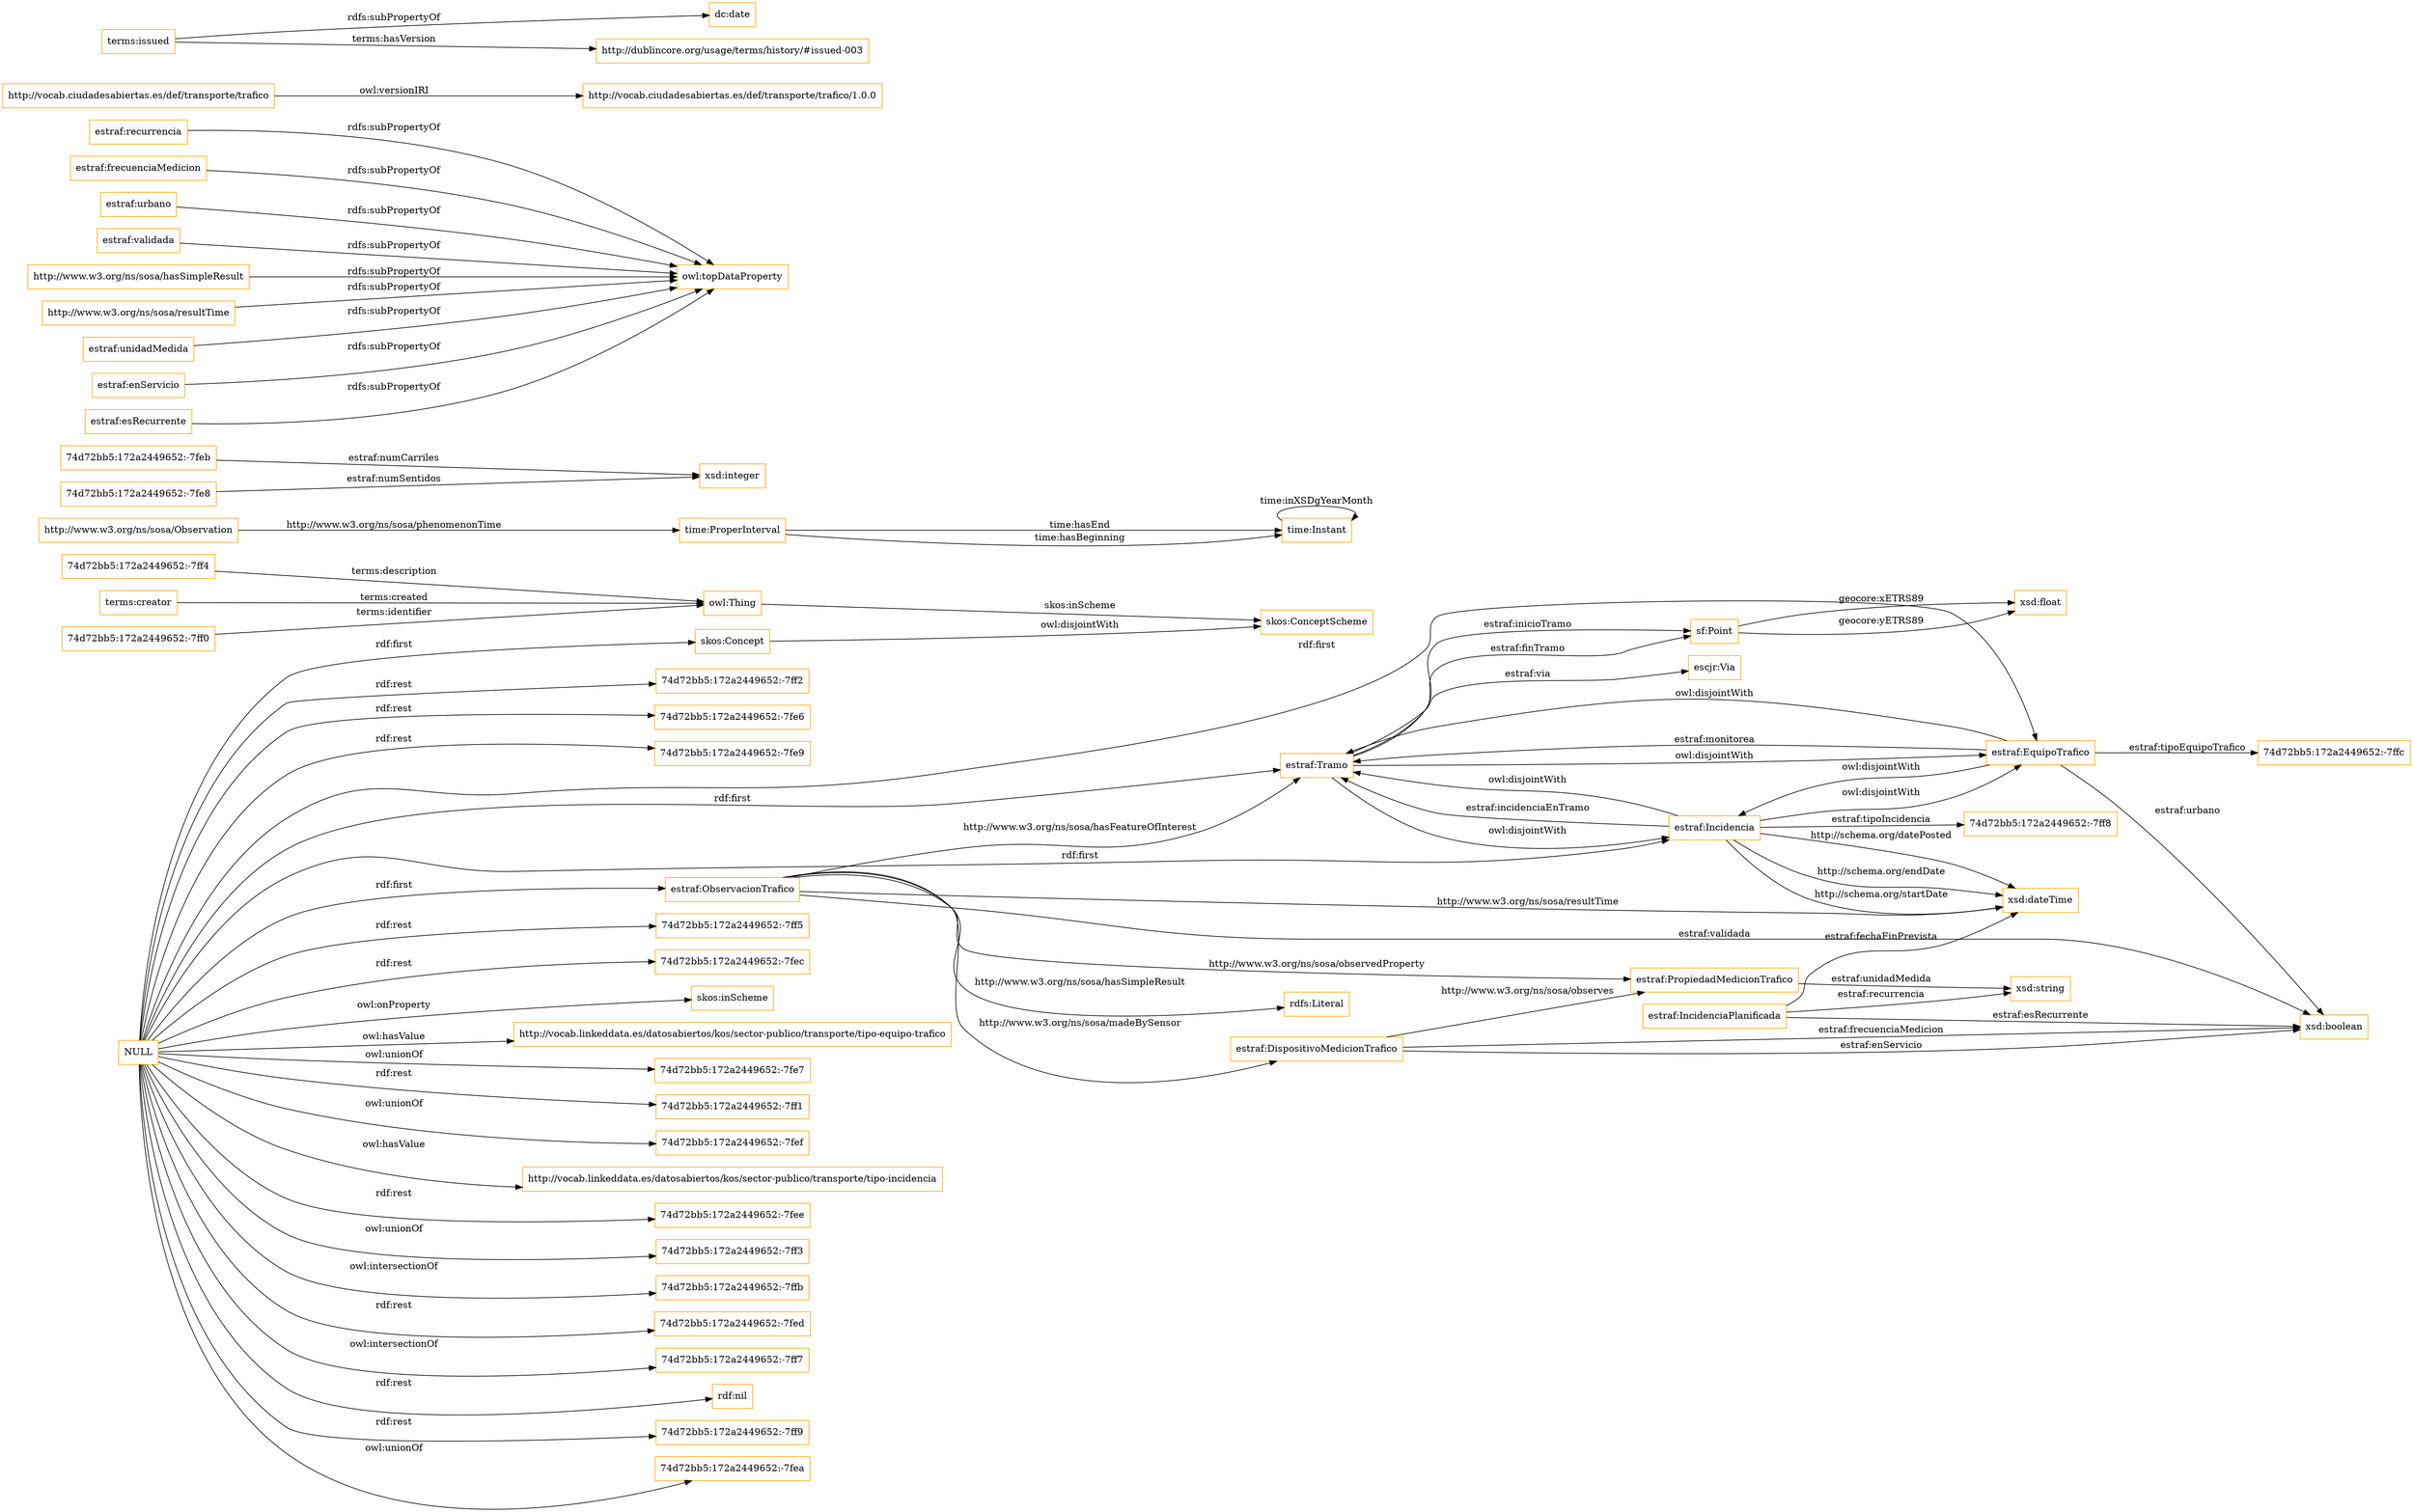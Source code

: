 digraph ar2dtool_diagram { 
rankdir=LR;
size="1501"
node [shape = rectangle, color="orange"]; "estraf:Tramo" "estraf:Incidencia" "74d72bb5:172a2449652:-7ff0" "sf:Point" "time:ProperInterval" "estraf:PropiedadMedicionTrafico" "estraf:EquipoTrafico" "74d72bb5:172a2449652:-7ff8" "http://www.w3.org/ns/sosa/Observation" "74d72bb5:172a2449652:-7feb" "skos:ConceptScheme" "estraf:DispositivoMedicionTrafico" "estraf:IncidenciaPlanificada" "74d72bb5:172a2449652:-7ff4" "skos:Concept" "estraf:ObservacionTrafico" "74d72bb5:172a2449652:-7ffc" "escjr:Via" "time:Instant" "74d72bb5:172a2449652:-7fe8" ; /*classes style*/
	"estraf:recurrencia" -> "owl:topDataProperty" [ label = "rdfs:subPropertyOf" ];
	"http://vocab.ciudadesabiertas.es/def/transporte/trafico" -> "http://vocab.ciudadesabiertas.es/def/transporte/trafico/1.0.0" [ label = "owl:versionIRI" ];
	"estraf:frecuenciaMedicion" -> "owl:topDataProperty" [ label = "rdfs:subPropertyOf" ];
	"estraf:urbano" -> "owl:topDataProperty" [ label = "rdfs:subPropertyOf" ];
	"estraf:Incidencia" -> "estraf:EquipoTrafico" [ label = "owl:disjointWith" ];
	"estraf:Incidencia" -> "estraf:Tramo" [ label = "owl:disjointWith" ];
	"skos:Concept" -> "skos:ConceptScheme" [ label = "owl:disjointWith" ];
	"estraf:validada" -> "owl:topDataProperty" [ label = "rdfs:subPropertyOf" ];
	"http://www.w3.org/ns/sosa/hasSimpleResult" -> "owl:topDataProperty" [ label = "rdfs:subPropertyOf" ];
	"http://www.w3.org/ns/sosa/resultTime" -> "owl:topDataProperty" [ label = "rdfs:subPropertyOf" ];
	"NULL" -> "http://vocab.linkeddata.es/datosabiertos/kos/sector-publico/transporte/tipo-equipo-trafico" [ label = "owl:hasValue" ];
	"NULL" -> "74d72bb5:172a2449652:-7fe7" [ label = "owl:unionOf" ];
	"NULL" -> "74d72bb5:172a2449652:-7ff1" [ label = "rdf:rest" ];
	"NULL" -> "74d72bb5:172a2449652:-7fef" [ label = "owl:unionOf" ];
	"NULL" -> "http://vocab.linkeddata.es/datosabiertos/kos/sector-publico/transporte/tipo-incidencia" [ label = "owl:hasValue" ];
	"NULL" -> "74d72bb5:172a2449652:-7fee" [ label = "rdf:rest" ];
	"NULL" -> "estraf:Tramo" [ label = "rdf:first" ];
	"NULL" -> "estraf:Incidencia" [ label = "rdf:first" ];
	"NULL" -> "74d72bb5:172a2449652:-7ff3" [ label = "owl:unionOf" ];
	"NULL" -> "74d72bb5:172a2449652:-7ffb" [ label = "owl:intersectionOf" ];
	"NULL" -> "skos:Concept" [ label = "rdf:first" ];
	"NULL" -> "74d72bb5:172a2449652:-7fed" [ label = "rdf:rest" ];
	"NULL" -> "74d72bb5:172a2449652:-7ff7" [ label = "owl:intersectionOf" ];
	"NULL" -> "rdf:nil" [ label = "rdf:rest" ];
	"NULL" -> "74d72bb5:172a2449652:-7ff9" [ label = "rdf:rest" ];
	"NULL" -> "74d72bb5:172a2449652:-7fea" [ label = "owl:unionOf" ];
	"NULL" -> "estraf:ObservacionTrafico" [ label = "rdf:first" ];
	"NULL" -> "74d72bb5:172a2449652:-7ff2" [ label = "rdf:rest" ];
	"NULL" -> "74d72bb5:172a2449652:-7fe6" [ label = "rdf:rest" ];
	"NULL" -> "74d72bb5:172a2449652:-7fe9" [ label = "rdf:rest" ];
	"NULL" -> "74d72bb5:172a2449652:-7ff5" [ label = "rdf:rest" ];
	"NULL" -> "estraf:EquipoTrafico" [ label = "rdf:first" ];
	"NULL" -> "74d72bb5:172a2449652:-7fec" [ label = "rdf:rest" ];
	"NULL" -> "skos:inScheme" [ label = "owl:onProperty" ];
	"estraf:Tramo" -> "estraf:Incidencia" [ label = "owl:disjointWith" ];
	"estraf:Tramo" -> "estraf:EquipoTrafico" [ label = "owl:disjointWith" ];
	"terms:issued" -> "dc:date" [ label = "rdfs:subPropertyOf" ];
	"terms:issued" -> "http://dublincore.org/usage/terms/history/#issued-003" [ label = "terms:hasVersion" ];
	"estraf:EquipoTrafico" -> "estraf:Incidencia" [ label = "owl:disjointWith" ];
	"estraf:EquipoTrafico" -> "estraf:Tramo" [ label = "owl:disjointWith" ];
	"estraf:unidadMedida" -> "owl:topDataProperty" [ label = "rdfs:subPropertyOf" ];
	"estraf:enServicio" -> "owl:topDataProperty" [ label = "rdfs:subPropertyOf" ];
	"estraf:esRecurrente" -> "owl:topDataProperty" [ label = "rdfs:subPropertyOf" ];
	"estraf:Incidencia" -> "xsd:dateTime" [ label = "http://schema.org/startDate" ];
	"estraf:Tramo" -> "sf:Point" [ label = "estraf:finTramo" ];
	"time:ProperInterval" -> "time:Instant" [ label = "time:hasEnd" ];
	"time:ProperInterval" -> "time:Instant" [ label = "time:hasBeginning" ];
	"74d72bb5:172a2449652:-7ff4" -> "owl:Thing" [ label = "terms:description" ];
	"estraf:ObservacionTrafico" -> "estraf:PropiedadMedicionTrafico" [ label = "http://www.w3.org/ns/sosa/observedProperty" ];
	"owl:Thing" -> "skos:ConceptScheme" [ label = "skos:inScheme" ];
	"http://www.w3.org/ns/sosa/Observation" -> "time:ProperInterval" [ label = "http://www.w3.org/ns/sosa/phenomenonTime" ];
	"estraf:ObservacionTrafico" -> "xsd:boolean" [ label = "estraf:validada" ];
	"estraf:EquipoTrafico" -> "estraf:Tramo" [ label = "estraf:monitorea" ];
	"sf:Point" -> "xsd:float" [ label = "geocore:xETRS89" ];
	"estraf:EquipoTrafico" -> "74d72bb5:172a2449652:-7ffc" [ label = "estraf:tipoEquipoTrafico" ];
	"estraf:DispositivoMedicionTrafico" -> "estraf:PropiedadMedicionTrafico" [ label = "http://www.w3.org/ns/sosa/observes" ];
	"estraf:IncidenciaPlanificada" -> "xsd:dateTime" [ label = "estraf:fechaFinPrevista" ];
	"estraf:Tramo" -> "sf:Point" [ label = "estraf:inicioTramo" ];
	"estraf:Incidencia" -> "xsd:dateTime" [ label = "http://schema.org/datePosted" ];
	"estraf:ObservacionTrafico" -> "estraf:DispositivoMedicionTrafico" [ label = "http://www.w3.org/ns/sosa/madeBySensor" ];
	"estraf:IncidenciaPlanificada" -> "xsd:string" [ label = "estraf:recurrencia" ];
	"estraf:DispositivoMedicionTrafico" -> "xsd:boolean" [ label = "estraf:frecuenciaMedicion" ];
	"estraf:ObservacionTrafico" -> "estraf:Tramo" [ label = "http://www.w3.org/ns/sosa/hasFeatureOfInterest" ];
	"estraf:Incidencia" -> "estraf:Tramo" [ label = "estraf:incidenciaEnTramo" ];
	"estraf:ObservacionTrafico" -> "rdfs:Literal" [ label = "http://www.w3.org/ns/sosa/hasSimpleResult" ];
	"74d72bb5:172a2449652:-7ff0" -> "owl:Thing" [ label = "terms:identifier" ];
	"estraf:Incidencia" -> "xsd:dateTime" [ label = "http://schema.org/endDate" ];
	"74d72bb5:172a2449652:-7feb" -> "xsd:integer" [ label = "estraf:numCarriles" ];
	"74d72bb5:172a2449652:-7fe8" -> "xsd:integer" [ label = "estraf:numSentidos" ];
	"sf:Point" -> "xsd:float" [ label = "geocore:yETRS89" ];
	"estraf:ObservacionTrafico" -> "xsd:dateTime" [ label = "http://www.w3.org/ns/sosa/resultTime" ];
	"estraf:IncidenciaPlanificada" -> "xsd:boolean" [ label = "estraf:esRecurrente" ];
	"estraf:DispositivoMedicionTrafico" -> "xsd:boolean" [ label = "estraf:enServicio" ];
	"estraf:Incidencia" -> "74d72bb5:172a2449652:-7ff8" [ label = "estraf:tipoIncidencia" ];
	"estraf:PropiedadMedicionTrafico" -> "xsd:string" [ label = "estraf:unidadMedida" ];
	"estraf:EquipoTrafico" -> "xsd:boolean" [ label = "estraf:urbano" ];
	"terms:creator" -> "owl:Thing" [ label = "terms:created" ];
	"time:Instant" -> "time:Instant" [ label = "time:inXSDgYearMonth" ];
	"estraf:Tramo" -> "escjr:Via" [ label = "estraf:via" ];

}
